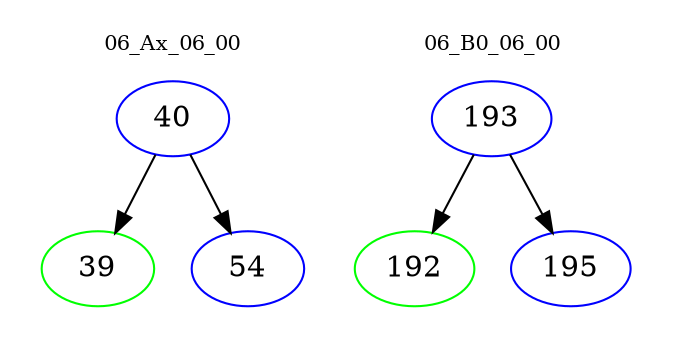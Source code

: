 digraph{
subgraph cluster_0 {
color = white
label = "06_Ax_06_00";
fontsize=10;
T0_40 [label="40", color="blue"]
T0_40 -> T0_39 [color="black"]
T0_39 [label="39", color="green"]
T0_40 -> T0_54 [color="black"]
T0_54 [label="54", color="blue"]
}
subgraph cluster_1 {
color = white
label = "06_B0_06_00";
fontsize=10;
T1_193 [label="193", color="blue"]
T1_193 -> T1_192 [color="black"]
T1_192 [label="192", color="green"]
T1_193 -> T1_195 [color="black"]
T1_195 [label="195", color="blue"]
}
}
